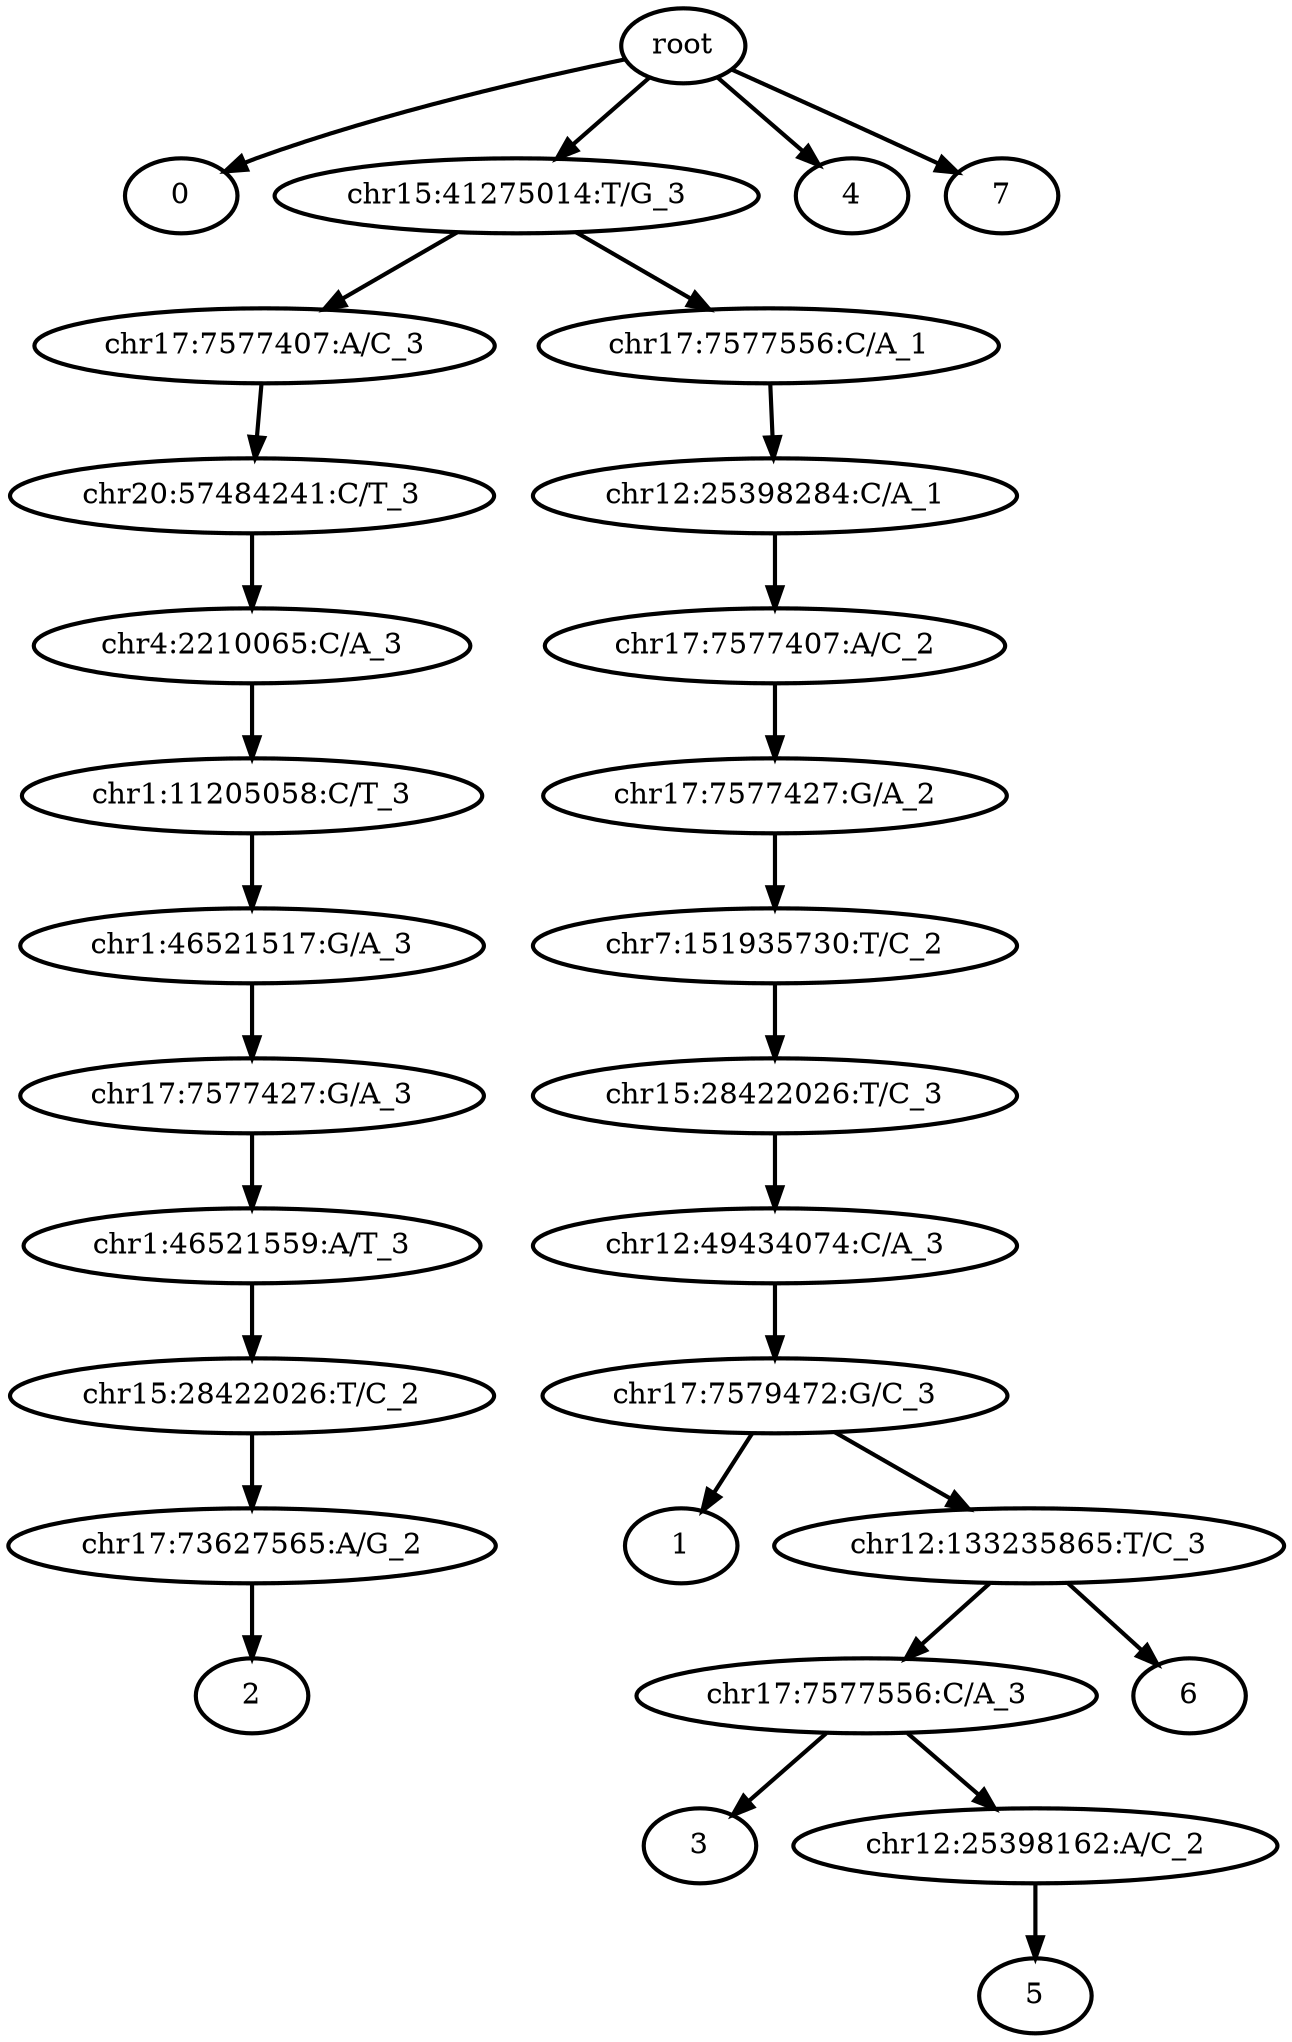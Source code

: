 digraph N {
	overlap="false"
	rankdir="TB"
	0 [label="root", style="bold"];
	1 [label="0", style="bold"];
	2 [label="chr15:41275014:T/G_3", style="bold"];
	3 [label="1", style="bold"];
	4 [label="chr17:7577407:A/C_3", style="bold"];
	5 [label="chr20:57484241:C/T_3", style="bold"];
	6 [label="chr4:2210065:C/A_3", style="bold"];
	7 [label="chr1:11205058:C/T_3", style="bold"];
	8 [label="chr1:46521517:G/A_3", style="bold"];
	9 [label="chr17:7577427:G/A_3", style="bold"];
	10 [label="chr1:46521559:A/T_3", style="bold"];
	11 [label="chr15:28422026:T/C_2", style="bold"];
	12 [label="chr17:73627565:A/G_2", style="bold"];
	13 [label="2", style="bold"];
	14 [label="chr12:133235865:T/C_3", style="bold"];
	15 [label="chr17:7577556:C/A_3", style="bold"];
	16 [label="3", style="bold"];
	17 [label="4", style="bold"];
	18 [label="chr12:25398162:A/C_2", style="bold"];
	19 [label="5", style="bold"];
	20 [label="6", style="bold"];
	21 [label="7", style="bold"];
	22 [label="chr17:7577407:A/C_2", style="bold"];
	23 [label="chr17:7577427:G/A_2", style="bold"];
	24 [label="chr7:151935730:T/C_2", style="bold"];
	25 [label="chr15:28422026:T/C_3", style="bold"];
	26 [label="chr12:49434074:C/A_3", style="bold"];
	27 [label="chr17:7579472:G/C_3", style="bold"];
	28 [label="chr17:7577556:C/A_1", style="bold"];
	29 [label="chr12:25398284:C/A_1", style="bold"];
	0 -> 1 [style="bold"];
	0 -> 2 [style="bold"];
	0 -> 17 [style="bold"];
	0 -> 21 [style="bold"];
	2 -> 4 [style="bold"];
	2 -> 28 [style="bold"];
	4 -> 5 [style="bold"];
	5 -> 6 [style="bold"];
	6 -> 7 [style="bold"];
	7 -> 8 [style="bold"];
	8 -> 9 [style="bold"];
	9 -> 10 [style="bold"];
	10 -> 11 [style="bold"];
	11 -> 12 [style="bold"];
	12 -> 13 [style="bold"];
	14 -> 15 [style="bold"];
	14 -> 20 [style="bold"];
	15 -> 16 [style="bold"];
	15 -> 18 [style="bold"];
	18 -> 19 [style="bold"];
	22 -> 23 [style="bold"];
	23 -> 24 [style="bold"];
	24 -> 25 [style="bold"];
	25 -> 26 [style="bold"];
	26 -> 27 [style="bold"];
	27 -> 3 [style="bold"];
	27 -> 14 [style="bold"];
	28 -> 29 [style="bold"];
	29 -> 22 [style="bold"];
}